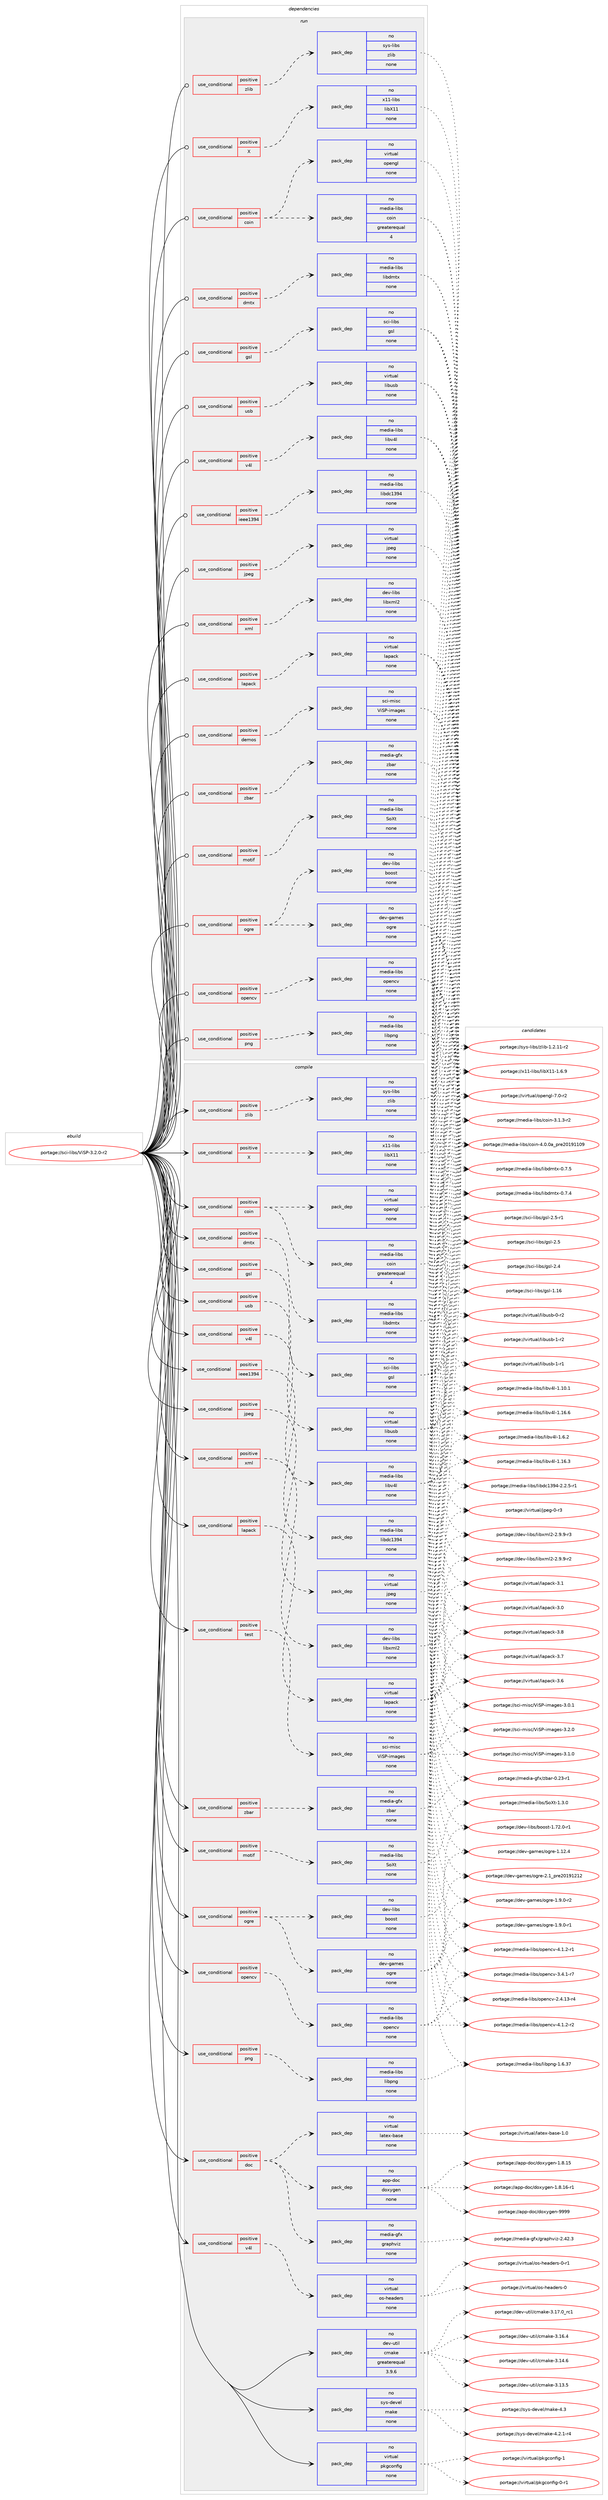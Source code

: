 digraph prolog {

# *************
# Graph options
# *************

newrank=true;
concentrate=true;
compound=true;
graph [rankdir=LR,fontname=Helvetica,fontsize=10,ranksep=1.5];#, ranksep=2.5, nodesep=0.2];
edge  [arrowhead=vee];
node  [fontname=Helvetica,fontsize=10];

# **********
# The ebuild
# **********

subgraph cluster_leftcol {
color=gray;
rank=same;
label=<<i>ebuild</i>>;
id [label="portage://sci-libs/ViSP-3.2.0-r2", color=red, width=4, href="../sci-libs/ViSP-3.2.0-r2.svg"];
}

# ****************
# The dependencies
# ****************

subgraph cluster_midcol {
color=gray;
label=<<i>dependencies</i>>;
subgraph cluster_compile {
fillcolor="#eeeeee";
style=filled;
label=<<i>compile</i>>;
subgraph cond10923 {
dependency52021 [label=<<TABLE BORDER="0" CELLBORDER="1" CELLSPACING="0" CELLPADDING="4"><TR><TD ROWSPAN="3" CELLPADDING="10">use_conditional</TD></TR><TR><TD>positive</TD></TR><TR><TD>X</TD></TR></TABLE>>, shape=none, color=red];
subgraph pack39969 {
dependency52022 [label=<<TABLE BORDER="0" CELLBORDER="1" CELLSPACING="0" CELLPADDING="4" WIDTH="220"><TR><TD ROWSPAN="6" CELLPADDING="30">pack_dep</TD></TR><TR><TD WIDTH="110">no</TD></TR><TR><TD>x11-libs</TD></TR><TR><TD>libX11</TD></TR><TR><TD>none</TD></TR><TR><TD></TD></TR></TABLE>>, shape=none, color=blue];
}
dependency52021:e -> dependency52022:w [weight=20,style="dashed",arrowhead="vee"];
}
id:e -> dependency52021:w [weight=20,style="solid",arrowhead="vee"];
subgraph cond10924 {
dependency52023 [label=<<TABLE BORDER="0" CELLBORDER="1" CELLSPACING="0" CELLPADDING="4"><TR><TD ROWSPAN="3" CELLPADDING="10">use_conditional</TD></TR><TR><TD>positive</TD></TR><TR><TD>coin</TD></TR></TABLE>>, shape=none, color=red];
subgraph pack39970 {
dependency52024 [label=<<TABLE BORDER="0" CELLBORDER="1" CELLSPACING="0" CELLPADDING="4" WIDTH="220"><TR><TD ROWSPAN="6" CELLPADDING="30">pack_dep</TD></TR><TR><TD WIDTH="110">no</TD></TR><TR><TD>media-libs</TD></TR><TR><TD>coin</TD></TR><TR><TD>greaterequal</TD></TR><TR><TD>4</TD></TR></TABLE>>, shape=none, color=blue];
}
dependency52023:e -> dependency52024:w [weight=20,style="dashed",arrowhead="vee"];
subgraph pack39971 {
dependency52025 [label=<<TABLE BORDER="0" CELLBORDER="1" CELLSPACING="0" CELLPADDING="4" WIDTH="220"><TR><TD ROWSPAN="6" CELLPADDING="30">pack_dep</TD></TR><TR><TD WIDTH="110">no</TD></TR><TR><TD>virtual</TD></TR><TR><TD>opengl</TD></TR><TR><TD>none</TD></TR><TR><TD></TD></TR></TABLE>>, shape=none, color=blue];
}
dependency52023:e -> dependency52025:w [weight=20,style="dashed",arrowhead="vee"];
}
id:e -> dependency52023:w [weight=20,style="solid",arrowhead="vee"];
subgraph cond10925 {
dependency52026 [label=<<TABLE BORDER="0" CELLBORDER="1" CELLSPACING="0" CELLPADDING="4"><TR><TD ROWSPAN="3" CELLPADDING="10">use_conditional</TD></TR><TR><TD>positive</TD></TR><TR><TD>dmtx</TD></TR></TABLE>>, shape=none, color=red];
subgraph pack39972 {
dependency52027 [label=<<TABLE BORDER="0" CELLBORDER="1" CELLSPACING="0" CELLPADDING="4" WIDTH="220"><TR><TD ROWSPAN="6" CELLPADDING="30">pack_dep</TD></TR><TR><TD WIDTH="110">no</TD></TR><TR><TD>media-libs</TD></TR><TR><TD>libdmtx</TD></TR><TR><TD>none</TD></TR><TR><TD></TD></TR></TABLE>>, shape=none, color=blue];
}
dependency52026:e -> dependency52027:w [weight=20,style="dashed",arrowhead="vee"];
}
id:e -> dependency52026:w [weight=20,style="solid",arrowhead="vee"];
subgraph cond10926 {
dependency52028 [label=<<TABLE BORDER="0" CELLBORDER="1" CELLSPACING="0" CELLPADDING="4"><TR><TD ROWSPAN="3" CELLPADDING="10">use_conditional</TD></TR><TR><TD>positive</TD></TR><TR><TD>doc</TD></TR></TABLE>>, shape=none, color=red];
subgraph pack39973 {
dependency52029 [label=<<TABLE BORDER="0" CELLBORDER="1" CELLSPACING="0" CELLPADDING="4" WIDTH="220"><TR><TD ROWSPAN="6" CELLPADDING="30">pack_dep</TD></TR><TR><TD WIDTH="110">no</TD></TR><TR><TD>app-doc</TD></TR><TR><TD>doxygen</TD></TR><TR><TD>none</TD></TR><TR><TD></TD></TR></TABLE>>, shape=none, color=blue];
}
dependency52028:e -> dependency52029:w [weight=20,style="dashed",arrowhead="vee"];
subgraph pack39974 {
dependency52030 [label=<<TABLE BORDER="0" CELLBORDER="1" CELLSPACING="0" CELLPADDING="4" WIDTH="220"><TR><TD ROWSPAN="6" CELLPADDING="30">pack_dep</TD></TR><TR><TD WIDTH="110">no</TD></TR><TR><TD>virtual</TD></TR><TR><TD>latex-base</TD></TR><TR><TD>none</TD></TR><TR><TD></TD></TR></TABLE>>, shape=none, color=blue];
}
dependency52028:e -> dependency52030:w [weight=20,style="dashed",arrowhead="vee"];
subgraph pack39975 {
dependency52031 [label=<<TABLE BORDER="0" CELLBORDER="1" CELLSPACING="0" CELLPADDING="4" WIDTH="220"><TR><TD ROWSPAN="6" CELLPADDING="30">pack_dep</TD></TR><TR><TD WIDTH="110">no</TD></TR><TR><TD>media-gfx</TD></TR><TR><TD>graphviz</TD></TR><TR><TD>none</TD></TR><TR><TD></TD></TR></TABLE>>, shape=none, color=blue];
}
dependency52028:e -> dependency52031:w [weight=20,style="dashed",arrowhead="vee"];
}
id:e -> dependency52028:w [weight=20,style="solid",arrowhead="vee"];
subgraph cond10927 {
dependency52032 [label=<<TABLE BORDER="0" CELLBORDER="1" CELLSPACING="0" CELLPADDING="4"><TR><TD ROWSPAN="3" CELLPADDING="10">use_conditional</TD></TR><TR><TD>positive</TD></TR><TR><TD>gsl</TD></TR></TABLE>>, shape=none, color=red];
subgraph pack39976 {
dependency52033 [label=<<TABLE BORDER="0" CELLBORDER="1" CELLSPACING="0" CELLPADDING="4" WIDTH="220"><TR><TD ROWSPAN="6" CELLPADDING="30">pack_dep</TD></TR><TR><TD WIDTH="110">no</TD></TR><TR><TD>sci-libs</TD></TR><TR><TD>gsl</TD></TR><TR><TD>none</TD></TR><TR><TD></TD></TR></TABLE>>, shape=none, color=blue];
}
dependency52032:e -> dependency52033:w [weight=20,style="dashed",arrowhead="vee"];
}
id:e -> dependency52032:w [weight=20,style="solid",arrowhead="vee"];
subgraph cond10928 {
dependency52034 [label=<<TABLE BORDER="0" CELLBORDER="1" CELLSPACING="0" CELLPADDING="4"><TR><TD ROWSPAN="3" CELLPADDING="10">use_conditional</TD></TR><TR><TD>positive</TD></TR><TR><TD>ieee1394</TD></TR></TABLE>>, shape=none, color=red];
subgraph pack39977 {
dependency52035 [label=<<TABLE BORDER="0" CELLBORDER="1" CELLSPACING="0" CELLPADDING="4" WIDTH="220"><TR><TD ROWSPAN="6" CELLPADDING="30">pack_dep</TD></TR><TR><TD WIDTH="110">no</TD></TR><TR><TD>media-libs</TD></TR><TR><TD>libdc1394</TD></TR><TR><TD>none</TD></TR><TR><TD></TD></TR></TABLE>>, shape=none, color=blue];
}
dependency52034:e -> dependency52035:w [weight=20,style="dashed",arrowhead="vee"];
}
id:e -> dependency52034:w [weight=20,style="solid",arrowhead="vee"];
subgraph cond10929 {
dependency52036 [label=<<TABLE BORDER="0" CELLBORDER="1" CELLSPACING="0" CELLPADDING="4"><TR><TD ROWSPAN="3" CELLPADDING="10">use_conditional</TD></TR><TR><TD>positive</TD></TR><TR><TD>jpeg</TD></TR></TABLE>>, shape=none, color=red];
subgraph pack39978 {
dependency52037 [label=<<TABLE BORDER="0" CELLBORDER="1" CELLSPACING="0" CELLPADDING="4" WIDTH="220"><TR><TD ROWSPAN="6" CELLPADDING="30">pack_dep</TD></TR><TR><TD WIDTH="110">no</TD></TR><TR><TD>virtual</TD></TR><TR><TD>jpeg</TD></TR><TR><TD>none</TD></TR><TR><TD></TD></TR></TABLE>>, shape=none, color=blue];
}
dependency52036:e -> dependency52037:w [weight=20,style="dashed",arrowhead="vee"];
}
id:e -> dependency52036:w [weight=20,style="solid",arrowhead="vee"];
subgraph cond10930 {
dependency52038 [label=<<TABLE BORDER="0" CELLBORDER="1" CELLSPACING="0" CELLPADDING="4"><TR><TD ROWSPAN="3" CELLPADDING="10">use_conditional</TD></TR><TR><TD>positive</TD></TR><TR><TD>lapack</TD></TR></TABLE>>, shape=none, color=red];
subgraph pack39979 {
dependency52039 [label=<<TABLE BORDER="0" CELLBORDER="1" CELLSPACING="0" CELLPADDING="4" WIDTH="220"><TR><TD ROWSPAN="6" CELLPADDING="30">pack_dep</TD></TR><TR><TD WIDTH="110">no</TD></TR><TR><TD>virtual</TD></TR><TR><TD>lapack</TD></TR><TR><TD>none</TD></TR><TR><TD></TD></TR></TABLE>>, shape=none, color=blue];
}
dependency52038:e -> dependency52039:w [weight=20,style="dashed",arrowhead="vee"];
}
id:e -> dependency52038:w [weight=20,style="solid",arrowhead="vee"];
subgraph cond10931 {
dependency52040 [label=<<TABLE BORDER="0" CELLBORDER="1" CELLSPACING="0" CELLPADDING="4"><TR><TD ROWSPAN="3" CELLPADDING="10">use_conditional</TD></TR><TR><TD>positive</TD></TR><TR><TD>motif</TD></TR></TABLE>>, shape=none, color=red];
subgraph pack39980 {
dependency52041 [label=<<TABLE BORDER="0" CELLBORDER="1" CELLSPACING="0" CELLPADDING="4" WIDTH="220"><TR><TD ROWSPAN="6" CELLPADDING="30">pack_dep</TD></TR><TR><TD WIDTH="110">no</TD></TR><TR><TD>media-libs</TD></TR><TR><TD>SoXt</TD></TR><TR><TD>none</TD></TR><TR><TD></TD></TR></TABLE>>, shape=none, color=blue];
}
dependency52040:e -> dependency52041:w [weight=20,style="dashed",arrowhead="vee"];
}
id:e -> dependency52040:w [weight=20,style="solid",arrowhead="vee"];
subgraph cond10932 {
dependency52042 [label=<<TABLE BORDER="0" CELLBORDER="1" CELLSPACING="0" CELLPADDING="4"><TR><TD ROWSPAN="3" CELLPADDING="10">use_conditional</TD></TR><TR><TD>positive</TD></TR><TR><TD>ogre</TD></TR></TABLE>>, shape=none, color=red];
subgraph pack39981 {
dependency52043 [label=<<TABLE BORDER="0" CELLBORDER="1" CELLSPACING="0" CELLPADDING="4" WIDTH="220"><TR><TD ROWSPAN="6" CELLPADDING="30">pack_dep</TD></TR><TR><TD WIDTH="110">no</TD></TR><TR><TD>dev-games</TD></TR><TR><TD>ogre</TD></TR><TR><TD>none</TD></TR><TR><TD></TD></TR></TABLE>>, shape=none, color=blue];
}
dependency52042:e -> dependency52043:w [weight=20,style="dashed",arrowhead="vee"];
subgraph pack39982 {
dependency52044 [label=<<TABLE BORDER="0" CELLBORDER="1" CELLSPACING="0" CELLPADDING="4" WIDTH="220"><TR><TD ROWSPAN="6" CELLPADDING="30">pack_dep</TD></TR><TR><TD WIDTH="110">no</TD></TR><TR><TD>dev-libs</TD></TR><TR><TD>boost</TD></TR><TR><TD>none</TD></TR><TR><TD></TD></TR></TABLE>>, shape=none, color=blue];
}
dependency52042:e -> dependency52044:w [weight=20,style="dashed",arrowhead="vee"];
}
id:e -> dependency52042:w [weight=20,style="solid",arrowhead="vee"];
subgraph cond10933 {
dependency52045 [label=<<TABLE BORDER="0" CELLBORDER="1" CELLSPACING="0" CELLPADDING="4"><TR><TD ROWSPAN="3" CELLPADDING="10">use_conditional</TD></TR><TR><TD>positive</TD></TR><TR><TD>opencv</TD></TR></TABLE>>, shape=none, color=red];
subgraph pack39983 {
dependency52046 [label=<<TABLE BORDER="0" CELLBORDER="1" CELLSPACING="0" CELLPADDING="4" WIDTH="220"><TR><TD ROWSPAN="6" CELLPADDING="30">pack_dep</TD></TR><TR><TD WIDTH="110">no</TD></TR><TR><TD>media-libs</TD></TR><TR><TD>opencv</TD></TR><TR><TD>none</TD></TR><TR><TD></TD></TR></TABLE>>, shape=none, color=blue];
}
dependency52045:e -> dependency52046:w [weight=20,style="dashed",arrowhead="vee"];
}
id:e -> dependency52045:w [weight=20,style="solid",arrowhead="vee"];
subgraph cond10934 {
dependency52047 [label=<<TABLE BORDER="0" CELLBORDER="1" CELLSPACING="0" CELLPADDING="4"><TR><TD ROWSPAN="3" CELLPADDING="10">use_conditional</TD></TR><TR><TD>positive</TD></TR><TR><TD>png</TD></TR></TABLE>>, shape=none, color=red];
subgraph pack39984 {
dependency52048 [label=<<TABLE BORDER="0" CELLBORDER="1" CELLSPACING="0" CELLPADDING="4" WIDTH="220"><TR><TD ROWSPAN="6" CELLPADDING="30">pack_dep</TD></TR><TR><TD WIDTH="110">no</TD></TR><TR><TD>media-libs</TD></TR><TR><TD>libpng</TD></TR><TR><TD>none</TD></TR><TR><TD></TD></TR></TABLE>>, shape=none, color=blue];
}
dependency52047:e -> dependency52048:w [weight=20,style="dashed",arrowhead="vee"];
}
id:e -> dependency52047:w [weight=20,style="solid",arrowhead="vee"];
subgraph cond10935 {
dependency52049 [label=<<TABLE BORDER="0" CELLBORDER="1" CELLSPACING="0" CELLPADDING="4"><TR><TD ROWSPAN="3" CELLPADDING="10">use_conditional</TD></TR><TR><TD>positive</TD></TR><TR><TD>test</TD></TR></TABLE>>, shape=none, color=red];
subgraph pack39985 {
dependency52050 [label=<<TABLE BORDER="0" CELLBORDER="1" CELLSPACING="0" CELLPADDING="4" WIDTH="220"><TR><TD ROWSPAN="6" CELLPADDING="30">pack_dep</TD></TR><TR><TD WIDTH="110">no</TD></TR><TR><TD>sci-misc</TD></TR><TR><TD>ViSP-images</TD></TR><TR><TD>none</TD></TR><TR><TD></TD></TR></TABLE>>, shape=none, color=blue];
}
dependency52049:e -> dependency52050:w [weight=20,style="dashed",arrowhead="vee"];
}
id:e -> dependency52049:w [weight=20,style="solid",arrowhead="vee"];
subgraph cond10936 {
dependency52051 [label=<<TABLE BORDER="0" CELLBORDER="1" CELLSPACING="0" CELLPADDING="4"><TR><TD ROWSPAN="3" CELLPADDING="10">use_conditional</TD></TR><TR><TD>positive</TD></TR><TR><TD>usb</TD></TR></TABLE>>, shape=none, color=red];
subgraph pack39986 {
dependency52052 [label=<<TABLE BORDER="0" CELLBORDER="1" CELLSPACING="0" CELLPADDING="4" WIDTH="220"><TR><TD ROWSPAN="6" CELLPADDING="30">pack_dep</TD></TR><TR><TD WIDTH="110">no</TD></TR><TR><TD>virtual</TD></TR><TR><TD>libusb</TD></TR><TR><TD>none</TD></TR><TR><TD></TD></TR></TABLE>>, shape=none, color=blue];
}
dependency52051:e -> dependency52052:w [weight=20,style="dashed",arrowhead="vee"];
}
id:e -> dependency52051:w [weight=20,style="solid",arrowhead="vee"];
subgraph cond10937 {
dependency52053 [label=<<TABLE BORDER="0" CELLBORDER="1" CELLSPACING="0" CELLPADDING="4"><TR><TD ROWSPAN="3" CELLPADDING="10">use_conditional</TD></TR><TR><TD>positive</TD></TR><TR><TD>v4l</TD></TR></TABLE>>, shape=none, color=red];
subgraph pack39987 {
dependency52054 [label=<<TABLE BORDER="0" CELLBORDER="1" CELLSPACING="0" CELLPADDING="4" WIDTH="220"><TR><TD ROWSPAN="6" CELLPADDING="30">pack_dep</TD></TR><TR><TD WIDTH="110">no</TD></TR><TR><TD>media-libs</TD></TR><TR><TD>libv4l</TD></TR><TR><TD>none</TD></TR><TR><TD></TD></TR></TABLE>>, shape=none, color=blue];
}
dependency52053:e -> dependency52054:w [weight=20,style="dashed",arrowhead="vee"];
}
id:e -> dependency52053:w [weight=20,style="solid",arrowhead="vee"];
subgraph cond10938 {
dependency52055 [label=<<TABLE BORDER="0" CELLBORDER="1" CELLSPACING="0" CELLPADDING="4"><TR><TD ROWSPAN="3" CELLPADDING="10">use_conditional</TD></TR><TR><TD>positive</TD></TR><TR><TD>v4l</TD></TR></TABLE>>, shape=none, color=red];
subgraph pack39988 {
dependency52056 [label=<<TABLE BORDER="0" CELLBORDER="1" CELLSPACING="0" CELLPADDING="4" WIDTH="220"><TR><TD ROWSPAN="6" CELLPADDING="30">pack_dep</TD></TR><TR><TD WIDTH="110">no</TD></TR><TR><TD>virtual</TD></TR><TR><TD>os-headers</TD></TR><TR><TD>none</TD></TR><TR><TD></TD></TR></TABLE>>, shape=none, color=blue];
}
dependency52055:e -> dependency52056:w [weight=20,style="dashed",arrowhead="vee"];
}
id:e -> dependency52055:w [weight=20,style="solid",arrowhead="vee"];
subgraph cond10939 {
dependency52057 [label=<<TABLE BORDER="0" CELLBORDER="1" CELLSPACING="0" CELLPADDING="4"><TR><TD ROWSPAN="3" CELLPADDING="10">use_conditional</TD></TR><TR><TD>positive</TD></TR><TR><TD>xml</TD></TR></TABLE>>, shape=none, color=red];
subgraph pack39989 {
dependency52058 [label=<<TABLE BORDER="0" CELLBORDER="1" CELLSPACING="0" CELLPADDING="4" WIDTH="220"><TR><TD ROWSPAN="6" CELLPADDING="30">pack_dep</TD></TR><TR><TD WIDTH="110">no</TD></TR><TR><TD>dev-libs</TD></TR><TR><TD>libxml2</TD></TR><TR><TD>none</TD></TR><TR><TD></TD></TR></TABLE>>, shape=none, color=blue];
}
dependency52057:e -> dependency52058:w [weight=20,style="dashed",arrowhead="vee"];
}
id:e -> dependency52057:w [weight=20,style="solid",arrowhead="vee"];
subgraph cond10940 {
dependency52059 [label=<<TABLE BORDER="0" CELLBORDER="1" CELLSPACING="0" CELLPADDING="4"><TR><TD ROWSPAN="3" CELLPADDING="10">use_conditional</TD></TR><TR><TD>positive</TD></TR><TR><TD>zbar</TD></TR></TABLE>>, shape=none, color=red];
subgraph pack39990 {
dependency52060 [label=<<TABLE BORDER="0" CELLBORDER="1" CELLSPACING="0" CELLPADDING="4" WIDTH="220"><TR><TD ROWSPAN="6" CELLPADDING="30">pack_dep</TD></TR><TR><TD WIDTH="110">no</TD></TR><TR><TD>media-gfx</TD></TR><TR><TD>zbar</TD></TR><TR><TD>none</TD></TR><TR><TD></TD></TR></TABLE>>, shape=none, color=blue];
}
dependency52059:e -> dependency52060:w [weight=20,style="dashed",arrowhead="vee"];
}
id:e -> dependency52059:w [weight=20,style="solid",arrowhead="vee"];
subgraph cond10941 {
dependency52061 [label=<<TABLE BORDER="0" CELLBORDER="1" CELLSPACING="0" CELLPADDING="4"><TR><TD ROWSPAN="3" CELLPADDING="10">use_conditional</TD></TR><TR><TD>positive</TD></TR><TR><TD>zlib</TD></TR></TABLE>>, shape=none, color=red];
subgraph pack39991 {
dependency52062 [label=<<TABLE BORDER="0" CELLBORDER="1" CELLSPACING="0" CELLPADDING="4" WIDTH="220"><TR><TD ROWSPAN="6" CELLPADDING="30">pack_dep</TD></TR><TR><TD WIDTH="110">no</TD></TR><TR><TD>sys-libs</TD></TR><TR><TD>zlib</TD></TR><TR><TD>none</TD></TR><TR><TD></TD></TR></TABLE>>, shape=none, color=blue];
}
dependency52061:e -> dependency52062:w [weight=20,style="dashed",arrowhead="vee"];
}
id:e -> dependency52061:w [weight=20,style="solid",arrowhead="vee"];
subgraph pack39992 {
dependency52063 [label=<<TABLE BORDER="0" CELLBORDER="1" CELLSPACING="0" CELLPADDING="4" WIDTH="220"><TR><TD ROWSPAN="6" CELLPADDING="30">pack_dep</TD></TR><TR><TD WIDTH="110">no</TD></TR><TR><TD>dev-util</TD></TR><TR><TD>cmake</TD></TR><TR><TD>greaterequal</TD></TR><TR><TD>3.9.6</TD></TR></TABLE>>, shape=none, color=blue];
}
id:e -> dependency52063:w [weight=20,style="solid",arrowhead="vee"];
subgraph pack39993 {
dependency52064 [label=<<TABLE BORDER="0" CELLBORDER="1" CELLSPACING="0" CELLPADDING="4" WIDTH="220"><TR><TD ROWSPAN="6" CELLPADDING="30">pack_dep</TD></TR><TR><TD WIDTH="110">no</TD></TR><TR><TD>sys-devel</TD></TR><TR><TD>make</TD></TR><TR><TD>none</TD></TR><TR><TD></TD></TR></TABLE>>, shape=none, color=blue];
}
id:e -> dependency52064:w [weight=20,style="solid",arrowhead="vee"];
subgraph pack39994 {
dependency52065 [label=<<TABLE BORDER="0" CELLBORDER="1" CELLSPACING="0" CELLPADDING="4" WIDTH="220"><TR><TD ROWSPAN="6" CELLPADDING="30">pack_dep</TD></TR><TR><TD WIDTH="110">no</TD></TR><TR><TD>virtual</TD></TR><TR><TD>pkgconfig</TD></TR><TR><TD>none</TD></TR><TR><TD></TD></TR></TABLE>>, shape=none, color=blue];
}
id:e -> dependency52065:w [weight=20,style="solid",arrowhead="vee"];
}
subgraph cluster_compileandrun {
fillcolor="#eeeeee";
style=filled;
label=<<i>compile and run</i>>;
}
subgraph cluster_run {
fillcolor="#eeeeee";
style=filled;
label=<<i>run</i>>;
subgraph cond10942 {
dependency52066 [label=<<TABLE BORDER="0" CELLBORDER="1" CELLSPACING="0" CELLPADDING="4"><TR><TD ROWSPAN="3" CELLPADDING="10">use_conditional</TD></TR><TR><TD>positive</TD></TR><TR><TD>X</TD></TR></TABLE>>, shape=none, color=red];
subgraph pack39995 {
dependency52067 [label=<<TABLE BORDER="0" CELLBORDER="1" CELLSPACING="0" CELLPADDING="4" WIDTH="220"><TR><TD ROWSPAN="6" CELLPADDING="30">pack_dep</TD></TR><TR><TD WIDTH="110">no</TD></TR><TR><TD>x11-libs</TD></TR><TR><TD>libX11</TD></TR><TR><TD>none</TD></TR><TR><TD></TD></TR></TABLE>>, shape=none, color=blue];
}
dependency52066:e -> dependency52067:w [weight=20,style="dashed",arrowhead="vee"];
}
id:e -> dependency52066:w [weight=20,style="solid",arrowhead="odot"];
subgraph cond10943 {
dependency52068 [label=<<TABLE BORDER="0" CELLBORDER="1" CELLSPACING="0" CELLPADDING="4"><TR><TD ROWSPAN="3" CELLPADDING="10">use_conditional</TD></TR><TR><TD>positive</TD></TR><TR><TD>coin</TD></TR></TABLE>>, shape=none, color=red];
subgraph pack39996 {
dependency52069 [label=<<TABLE BORDER="0" CELLBORDER="1" CELLSPACING="0" CELLPADDING="4" WIDTH="220"><TR><TD ROWSPAN="6" CELLPADDING="30">pack_dep</TD></TR><TR><TD WIDTH="110">no</TD></TR><TR><TD>media-libs</TD></TR><TR><TD>coin</TD></TR><TR><TD>greaterequal</TD></TR><TR><TD>4</TD></TR></TABLE>>, shape=none, color=blue];
}
dependency52068:e -> dependency52069:w [weight=20,style="dashed",arrowhead="vee"];
subgraph pack39997 {
dependency52070 [label=<<TABLE BORDER="0" CELLBORDER="1" CELLSPACING="0" CELLPADDING="4" WIDTH="220"><TR><TD ROWSPAN="6" CELLPADDING="30">pack_dep</TD></TR><TR><TD WIDTH="110">no</TD></TR><TR><TD>virtual</TD></TR><TR><TD>opengl</TD></TR><TR><TD>none</TD></TR><TR><TD></TD></TR></TABLE>>, shape=none, color=blue];
}
dependency52068:e -> dependency52070:w [weight=20,style="dashed",arrowhead="vee"];
}
id:e -> dependency52068:w [weight=20,style="solid",arrowhead="odot"];
subgraph cond10944 {
dependency52071 [label=<<TABLE BORDER="0" CELLBORDER="1" CELLSPACING="0" CELLPADDING="4"><TR><TD ROWSPAN="3" CELLPADDING="10">use_conditional</TD></TR><TR><TD>positive</TD></TR><TR><TD>demos</TD></TR></TABLE>>, shape=none, color=red];
subgraph pack39998 {
dependency52072 [label=<<TABLE BORDER="0" CELLBORDER="1" CELLSPACING="0" CELLPADDING="4" WIDTH="220"><TR><TD ROWSPAN="6" CELLPADDING="30">pack_dep</TD></TR><TR><TD WIDTH="110">no</TD></TR><TR><TD>sci-misc</TD></TR><TR><TD>ViSP-images</TD></TR><TR><TD>none</TD></TR><TR><TD></TD></TR></TABLE>>, shape=none, color=blue];
}
dependency52071:e -> dependency52072:w [weight=20,style="dashed",arrowhead="vee"];
}
id:e -> dependency52071:w [weight=20,style="solid",arrowhead="odot"];
subgraph cond10945 {
dependency52073 [label=<<TABLE BORDER="0" CELLBORDER="1" CELLSPACING="0" CELLPADDING="4"><TR><TD ROWSPAN="3" CELLPADDING="10">use_conditional</TD></TR><TR><TD>positive</TD></TR><TR><TD>dmtx</TD></TR></TABLE>>, shape=none, color=red];
subgraph pack39999 {
dependency52074 [label=<<TABLE BORDER="0" CELLBORDER="1" CELLSPACING="0" CELLPADDING="4" WIDTH="220"><TR><TD ROWSPAN="6" CELLPADDING="30">pack_dep</TD></TR><TR><TD WIDTH="110">no</TD></TR><TR><TD>media-libs</TD></TR><TR><TD>libdmtx</TD></TR><TR><TD>none</TD></TR><TR><TD></TD></TR></TABLE>>, shape=none, color=blue];
}
dependency52073:e -> dependency52074:w [weight=20,style="dashed",arrowhead="vee"];
}
id:e -> dependency52073:w [weight=20,style="solid",arrowhead="odot"];
subgraph cond10946 {
dependency52075 [label=<<TABLE BORDER="0" CELLBORDER="1" CELLSPACING="0" CELLPADDING="4"><TR><TD ROWSPAN="3" CELLPADDING="10">use_conditional</TD></TR><TR><TD>positive</TD></TR><TR><TD>gsl</TD></TR></TABLE>>, shape=none, color=red];
subgraph pack40000 {
dependency52076 [label=<<TABLE BORDER="0" CELLBORDER="1" CELLSPACING="0" CELLPADDING="4" WIDTH="220"><TR><TD ROWSPAN="6" CELLPADDING="30">pack_dep</TD></TR><TR><TD WIDTH="110">no</TD></TR><TR><TD>sci-libs</TD></TR><TR><TD>gsl</TD></TR><TR><TD>none</TD></TR><TR><TD></TD></TR></TABLE>>, shape=none, color=blue];
}
dependency52075:e -> dependency52076:w [weight=20,style="dashed",arrowhead="vee"];
}
id:e -> dependency52075:w [weight=20,style="solid",arrowhead="odot"];
subgraph cond10947 {
dependency52077 [label=<<TABLE BORDER="0" CELLBORDER="1" CELLSPACING="0" CELLPADDING="4"><TR><TD ROWSPAN="3" CELLPADDING="10">use_conditional</TD></TR><TR><TD>positive</TD></TR><TR><TD>ieee1394</TD></TR></TABLE>>, shape=none, color=red];
subgraph pack40001 {
dependency52078 [label=<<TABLE BORDER="0" CELLBORDER="1" CELLSPACING="0" CELLPADDING="4" WIDTH="220"><TR><TD ROWSPAN="6" CELLPADDING="30">pack_dep</TD></TR><TR><TD WIDTH="110">no</TD></TR><TR><TD>media-libs</TD></TR><TR><TD>libdc1394</TD></TR><TR><TD>none</TD></TR><TR><TD></TD></TR></TABLE>>, shape=none, color=blue];
}
dependency52077:e -> dependency52078:w [weight=20,style="dashed",arrowhead="vee"];
}
id:e -> dependency52077:w [weight=20,style="solid",arrowhead="odot"];
subgraph cond10948 {
dependency52079 [label=<<TABLE BORDER="0" CELLBORDER="1" CELLSPACING="0" CELLPADDING="4"><TR><TD ROWSPAN="3" CELLPADDING="10">use_conditional</TD></TR><TR><TD>positive</TD></TR><TR><TD>jpeg</TD></TR></TABLE>>, shape=none, color=red];
subgraph pack40002 {
dependency52080 [label=<<TABLE BORDER="0" CELLBORDER="1" CELLSPACING="0" CELLPADDING="4" WIDTH="220"><TR><TD ROWSPAN="6" CELLPADDING="30">pack_dep</TD></TR><TR><TD WIDTH="110">no</TD></TR><TR><TD>virtual</TD></TR><TR><TD>jpeg</TD></TR><TR><TD>none</TD></TR><TR><TD></TD></TR></TABLE>>, shape=none, color=blue];
}
dependency52079:e -> dependency52080:w [weight=20,style="dashed",arrowhead="vee"];
}
id:e -> dependency52079:w [weight=20,style="solid",arrowhead="odot"];
subgraph cond10949 {
dependency52081 [label=<<TABLE BORDER="0" CELLBORDER="1" CELLSPACING="0" CELLPADDING="4"><TR><TD ROWSPAN="3" CELLPADDING="10">use_conditional</TD></TR><TR><TD>positive</TD></TR><TR><TD>lapack</TD></TR></TABLE>>, shape=none, color=red];
subgraph pack40003 {
dependency52082 [label=<<TABLE BORDER="0" CELLBORDER="1" CELLSPACING="0" CELLPADDING="4" WIDTH="220"><TR><TD ROWSPAN="6" CELLPADDING="30">pack_dep</TD></TR><TR><TD WIDTH="110">no</TD></TR><TR><TD>virtual</TD></TR><TR><TD>lapack</TD></TR><TR><TD>none</TD></TR><TR><TD></TD></TR></TABLE>>, shape=none, color=blue];
}
dependency52081:e -> dependency52082:w [weight=20,style="dashed",arrowhead="vee"];
}
id:e -> dependency52081:w [weight=20,style="solid",arrowhead="odot"];
subgraph cond10950 {
dependency52083 [label=<<TABLE BORDER="0" CELLBORDER="1" CELLSPACING="0" CELLPADDING="4"><TR><TD ROWSPAN="3" CELLPADDING="10">use_conditional</TD></TR><TR><TD>positive</TD></TR><TR><TD>motif</TD></TR></TABLE>>, shape=none, color=red];
subgraph pack40004 {
dependency52084 [label=<<TABLE BORDER="0" CELLBORDER="1" CELLSPACING="0" CELLPADDING="4" WIDTH="220"><TR><TD ROWSPAN="6" CELLPADDING="30">pack_dep</TD></TR><TR><TD WIDTH="110">no</TD></TR><TR><TD>media-libs</TD></TR><TR><TD>SoXt</TD></TR><TR><TD>none</TD></TR><TR><TD></TD></TR></TABLE>>, shape=none, color=blue];
}
dependency52083:e -> dependency52084:w [weight=20,style="dashed",arrowhead="vee"];
}
id:e -> dependency52083:w [weight=20,style="solid",arrowhead="odot"];
subgraph cond10951 {
dependency52085 [label=<<TABLE BORDER="0" CELLBORDER="1" CELLSPACING="0" CELLPADDING="4"><TR><TD ROWSPAN="3" CELLPADDING="10">use_conditional</TD></TR><TR><TD>positive</TD></TR><TR><TD>ogre</TD></TR></TABLE>>, shape=none, color=red];
subgraph pack40005 {
dependency52086 [label=<<TABLE BORDER="0" CELLBORDER="1" CELLSPACING="0" CELLPADDING="4" WIDTH="220"><TR><TD ROWSPAN="6" CELLPADDING="30">pack_dep</TD></TR><TR><TD WIDTH="110">no</TD></TR><TR><TD>dev-games</TD></TR><TR><TD>ogre</TD></TR><TR><TD>none</TD></TR><TR><TD></TD></TR></TABLE>>, shape=none, color=blue];
}
dependency52085:e -> dependency52086:w [weight=20,style="dashed",arrowhead="vee"];
subgraph pack40006 {
dependency52087 [label=<<TABLE BORDER="0" CELLBORDER="1" CELLSPACING="0" CELLPADDING="4" WIDTH="220"><TR><TD ROWSPAN="6" CELLPADDING="30">pack_dep</TD></TR><TR><TD WIDTH="110">no</TD></TR><TR><TD>dev-libs</TD></TR><TR><TD>boost</TD></TR><TR><TD>none</TD></TR><TR><TD></TD></TR></TABLE>>, shape=none, color=blue];
}
dependency52085:e -> dependency52087:w [weight=20,style="dashed",arrowhead="vee"];
}
id:e -> dependency52085:w [weight=20,style="solid",arrowhead="odot"];
subgraph cond10952 {
dependency52088 [label=<<TABLE BORDER="0" CELLBORDER="1" CELLSPACING="0" CELLPADDING="4"><TR><TD ROWSPAN="3" CELLPADDING="10">use_conditional</TD></TR><TR><TD>positive</TD></TR><TR><TD>opencv</TD></TR></TABLE>>, shape=none, color=red];
subgraph pack40007 {
dependency52089 [label=<<TABLE BORDER="0" CELLBORDER="1" CELLSPACING="0" CELLPADDING="4" WIDTH="220"><TR><TD ROWSPAN="6" CELLPADDING="30">pack_dep</TD></TR><TR><TD WIDTH="110">no</TD></TR><TR><TD>media-libs</TD></TR><TR><TD>opencv</TD></TR><TR><TD>none</TD></TR><TR><TD></TD></TR></TABLE>>, shape=none, color=blue];
}
dependency52088:e -> dependency52089:w [weight=20,style="dashed",arrowhead="vee"];
}
id:e -> dependency52088:w [weight=20,style="solid",arrowhead="odot"];
subgraph cond10953 {
dependency52090 [label=<<TABLE BORDER="0" CELLBORDER="1" CELLSPACING="0" CELLPADDING="4"><TR><TD ROWSPAN="3" CELLPADDING="10">use_conditional</TD></TR><TR><TD>positive</TD></TR><TR><TD>png</TD></TR></TABLE>>, shape=none, color=red];
subgraph pack40008 {
dependency52091 [label=<<TABLE BORDER="0" CELLBORDER="1" CELLSPACING="0" CELLPADDING="4" WIDTH="220"><TR><TD ROWSPAN="6" CELLPADDING="30">pack_dep</TD></TR><TR><TD WIDTH="110">no</TD></TR><TR><TD>media-libs</TD></TR><TR><TD>libpng</TD></TR><TR><TD>none</TD></TR><TR><TD></TD></TR></TABLE>>, shape=none, color=blue];
}
dependency52090:e -> dependency52091:w [weight=20,style="dashed",arrowhead="vee"];
}
id:e -> dependency52090:w [weight=20,style="solid",arrowhead="odot"];
subgraph cond10954 {
dependency52092 [label=<<TABLE BORDER="0" CELLBORDER="1" CELLSPACING="0" CELLPADDING="4"><TR><TD ROWSPAN="3" CELLPADDING="10">use_conditional</TD></TR><TR><TD>positive</TD></TR><TR><TD>usb</TD></TR></TABLE>>, shape=none, color=red];
subgraph pack40009 {
dependency52093 [label=<<TABLE BORDER="0" CELLBORDER="1" CELLSPACING="0" CELLPADDING="4" WIDTH="220"><TR><TD ROWSPAN="6" CELLPADDING="30">pack_dep</TD></TR><TR><TD WIDTH="110">no</TD></TR><TR><TD>virtual</TD></TR><TR><TD>libusb</TD></TR><TR><TD>none</TD></TR><TR><TD></TD></TR></TABLE>>, shape=none, color=blue];
}
dependency52092:e -> dependency52093:w [weight=20,style="dashed",arrowhead="vee"];
}
id:e -> dependency52092:w [weight=20,style="solid",arrowhead="odot"];
subgraph cond10955 {
dependency52094 [label=<<TABLE BORDER="0" CELLBORDER="1" CELLSPACING="0" CELLPADDING="4"><TR><TD ROWSPAN="3" CELLPADDING="10">use_conditional</TD></TR><TR><TD>positive</TD></TR><TR><TD>v4l</TD></TR></TABLE>>, shape=none, color=red];
subgraph pack40010 {
dependency52095 [label=<<TABLE BORDER="0" CELLBORDER="1" CELLSPACING="0" CELLPADDING="4" WIDTH="220"><TR><TD ROWSPAN="6" CELLPADDING="30">pack_dep</TD></TR><TR><TD WIDTH="110">no</TD></TR><TR><TD>media-libs</TD></TR><TR><TD>libv4l</TD></TR><TR><TD>none</TD></TR><TR><TD></TD></TR></TABLE>>, shape=none, color=blue];
}
dependency52094:e -> dependency52095:w [weight=20,style="dashed",arrowhead="vee"];
}
id:e -> dependency52094:w [weight=20,style="solid",arrowhead="odot"];
subgraph cond10956 {
dependency52096 [label=<<TABLE BORDER="0" CELLBORDER="1" CELLSPACING="0" CELLPADDING="4"><TR><TD ROWSPAN="3" CELLPADDING="10">use_conditional</TD></TR><TR><TD>positive</TD></TR><TR><TD>xml</TD></TR></TABLE>>, shape=none, color=red];
subgraph pack40011 {
dependency52097 [label=<<TABLE BORDER="0" CELLBORDER="1" CELLSPACING="0" CELLPADDING="4" WIDTH="220"><TR><TD ROWSPAN="6" CELLPADDING="30">pack_dep</TD></TR><TR><TD WIDTH="110">no</TD></TR><TR><TD>dev-libs</TD></TR><TR><TD>libxml2</TD></TR><TR><TD>none</TD></TR><TR><TD></TD></TR></TABLE>>, shape=none, color=blue];
}
dependency52096:e -> dependency52097:w [weight=20,style="dashed",arrowhead="vee"];
}
id:e -> dependency52096:w [weight=20,style="solid",arrowhead="odot"];
subgraph cond10957 {
dependency52098 [label=<<TABLE BORDER="0" CELLBORDER="1" CELLSPACING="0" CELLPADDING="4"><TR><TD ROWSPAN="3" CELLPADDING="10">use_conditional</TD></TR><TR><TD>positive</TD></TR><TR><TD>zbar</TD></TR></TABLE>>, shape=none, color=red];
subgraph pack40012 {
dependency52099 [label=<<TABLE BORDER="0" CELLBORDER="1" CELLSPACING="0" CELLPADDING="4" WIDTH="220"><TR><TD ROWSPAN="6" CELLPADDING="30">pack_dep</TD></TR><TR><TD WIDTH="110">no</TD></TR><TR><TD>media-gfx</TD></TR><TR><TD>zbar</TD></TR><TR><TD>none</TD></TR><TR><TD></TD></TR></TABLE>>, shape=none, color=blue];
}
dependency52098:e -> dependency52099:w [weight=20,style="dashed",arrowhead="vee"];
}
id:e -> dependency52098:w [weight=20,style="solid",arrowhead="odot"];
subgraph cond10958 {
dependency52100 [label=<<TABLE BORDER="0" CELLBORDER="1" CELLSPACING="0" CELLPADDING="4"><TR><TD ROWSPAN="3" CELLPADDING="10">use_conditional</TD></TR><TR><TD>positive</TD></TR><TR><TD>zlib</TD></TR></TABLE>>, shape=none, color=red];
subgraph pack40013 {
dependency52101 [label=<<TABLE BORDER="0" CELLBORDER="1" CELLSPACING="0" CELLPADDING="4" WIDTH="220"><TR><TD ROWSPAN="6" CELLPADDING="30">pack_dep</TD></TR><TR><TD WIDTH="110">no</TD></TR><TR><TD>sys-libs</TD></TR><TR><TD>zlib</TD></TR><TR><TD>none</TD></TR><TR><TD></TD></TR></TABLE>>, shape=none, color=blue];
}
dependency52100:e -> dependency52101:w [weight=20,style="dashed",arrowhead="vee"];
}
id:e -> dependency52100:w [weight=20,style="solid",arrowhead="odot"];
}
}

# **************
# The candidates
# **************

subgraph cluster_choices {
rank=same;
color=gray;
label=<<i>candidates</i>>;

subgraph choice39969 {
color=black;
nodesep=1;
choice120494945108105981154710810598884949454946544657 [label="portage://x11-libs/libX11-1.6.9", color=red, width=4,href="../x11-libs/libX11-1.6.9.svg"];
dependency52022:e -> choice120494945108105981154710810598884949454946544657:w [style=dotted,weight="100"];
}
subgraph choice39970 {
color=black;
nodesep=1;
choice109101100105974510810598115479911110511045524648464897951121141015048495749494857 [label="portage://media-libs/coin-4.0.0a_pre20191109", color=red, width=4,href="../media-libs/coin-4.0.0a_pre20191109.svg"];
choice10910110010597451081059811547991111051104551464946514511450 [label="portage://media-libs/coin-3.1.3-r2", color=red, width=4,href="../media-libs/coin-3.1.3-r2.svg"];
dependency52024:e -> choice109101100105974510810598115479911110511045524648464897951121141015048495749494857:w [style=dotted,weight="100"];
dependency52024:e -> choice10910110010597451081059811547991111051104551464946514511450:w [style=dotted,weight="100"];
}
subgraph choice39971 {
color=black;
nodesep=1;
choice1181051141161179710847111112101110103108455546484511450 [label="portage://virtual/opengl-7.0-r2", color=red, width=4,href="../virtual/opengl-7.0-r2.svg"];
dependency52025:e -> choice1181051141161179710847111112101110103108455546484511450:w [style=dotted,weight="100"];
}
subgraph choice39972 {
color=black;
nodesep=1;
choice1091011001059745108105981154710810598100109116120454846554653 [label="portage://media-libs/libdmtx-0.7.5", color=red, width=4,href="../media-libs/libdmtx-0.7.5.svg"];
choice1091011001059745108105981154710810598100109116120454846554652 [label="portage://media-libs/libdmtx-0.7.4", color=red, width=4,href="../media-libs/libdmtx-0.7.4.svg"];
dependency52027:e -> choice1091011001059745108105981154710810598100109116120454846554653:w [style=dotted,weight="100"];
dependency52027:e -> choice1091011001059745108105981154710810598100109116120454846554652:w [style=dotted,weight="100"];
}
subgraph choice39973 {
color=black;
nodesep=1;
choice971121124510011199471001111201211031011104557575757 [label="portage://app-doc/doxygen-9999", color=red, width=4,href="../app-doc/doxygen-9999.svg"];
choice97112112451001119947100111120121103101110454946564649544511449 [label="portage://app-doc/doxygen-1.8.16-r1", color=red, width=4,href="../app-doc/doxygen-1.8.16-r1.svg"];
choice9711211245100111994710011112012110310111045494656464953 [label="portage://app-doc/doxygen-1.8.15", color=red, width=4,href="../app-doc/doxygen-1.8.15.svg"];
dependency52029:e -> choice971121124510011199471001111201211031011104557575757:w [style=dotted,weight="100"];
dependency52029:e -> choice97112112451001119947100111120121103101110454946564649544511449:w [style=dotted,weight="100"];
dependency52029:e -> choice9711211245100111994710011112012110310111045494656464953:w [style=dotted,weight="100"];
}
subgraph choice39974 {
color=black;
nodesep=1;
choice11810511411611797108471089711610112045989711510145494648 [label="portage://virtual/latex-base-1.0", color=red, width=4,href="../virtual/latex-base-1.0.svg"];
dependency52030:e -> choice11810511411611797108471089711610112045989711510145494648:w [style=dotted,weight="100"];
}
subgraph choice39975 {
color=black;
nodesep=1;
choice1091011001059745103102120471031149711210411810512245504652504651 [label="portage://media-gfx/graphviz-2.42.3", color=red, width=4,href="../media-gfx/graphviz-2.42.3.svg"];
dependency52031:e -> choice1091011001059745103102120471031149711210411810512245504652504651:w [style=dotted,weight="100"];
}
subgraph choice39976 {
color=black;
nodesep=1;
choice11599105451081059811547103115108455046534511449 [label="portage://sci-libs/gsl-2.5-r1", color=red, width=4,href="../sci-libs/gsl-2.5-r1.svg"];
choice1159910545108105981154710311510845504653 [label="portage://sci-libs/gsl-2.5", color=red, width=4,href="../sci-libs/gsl-2.5.svg"];
choice1159910545108105981154710311510845504652 [label="portage://sci-libs/gsl-2.4", color=red, width=4,href="../sci-libs/gsl-2.4.svg"];
choice115991054510810598115471031151084549464954 [label="portage://sci-libs/gsl-1.16", color=red, width=4,href="../sci-libs/gsl-1.16.svg"];
dependency52033:e -> choice11599105451081059811547103115108455046534511449:w [style=dotted,weight="100"];
dependency52033:e -> choice1159910545108105981154710311510845504653:w [style=dotted,weight="100"];
dependency52033:e -> choice1159910545108105981154710311510845504652:w [style=dotted,weight="100"];
dependency52033:e -> choice115991054510810598115471031151084549464954:w [style=dotted,weight="100"];
}
subgraph choice39977 {
color=black;
nodesep=1;
choice109101100105974510810598115471081059810099495157524550465046534511449 [label="portage://media-libs/libdc1394-2.2.5-r1", color=red, width=4,href="../media-libs/libdc1394-2.2.5-r1.svg"];
dependency52035:e -> choice109101100105974510810598115471081059810099495157524550465046534511449:w [style=dotted,weight="100"];
}
subgraph choice39978 {
color=black;
nodesep=1;
choice118105114116117971084710611210110345484511451 [label="portage://virtual/jpeg-0-r3", color=red, width=4,href="../virtual/jpeg-0-r3.svg"];
dependency52037:e -> choice118105114116117971084710611210110345484511451:w [style=dotted,weight="100"];
}
subgraph choice39979 {
color=black;
nodesep=1;
choice118105114116117971084710897112979910745514656 [label="portage://virtual/lapack-3.8", color=red, width=4,href="../virtual/lapack-3.8.svg"];
choice118105114116117971084710897112979910745514655 [label="portage://virtual/lapack-3.7", color=red, width=4,href="../virtual/lapack-3.7.svg"];
choice118105114116117971084710897112979910745514654 [label="portage://virtual/lapack-3.6", color=red, width=4,href="../virtual/lapack-3.6.svg"];
choice118105114116117971084710897112979910745514649 [label="portage://virtual/lapack-3.1", color=red, width=4,href="../virtual/lapack-3.1.svg"];
choice118105114116117971084710897112979910745514648 [label="portage://virtual/lapack-3.0", color=red, width=4,href="../virtual/lapack-3.0.svg"];
dependency52039:e -> choice118105114116117971084710897112979910745514656:w [style=dotted,weight="100"];
dependency52039:e -> choice118105114116117971084710897112979910745514655:w [style=dotted,weight="100"];
dependency52039:e -> choice118105114116117971084710897112979910745514654:w [style=dotted,weight="100"];
dependency52039:e -> choice118105114116117971084710897112979910745514649:w [style=dotted,weight="100"];
dependency52039:e -> choice118105114116117971084710897112979910745514648:w [style=dotted,weight="100"];
}
subgraph choice39980 {
color=black;
nodesep=1;
choice109101100105974510810598115478311188116454946514648 [label="portage://media-libs/SoXt-1.3.0", color=red, width=4,href="../media-libs/SoXt-1.3.0.svg"];
dependency52041:e -> choice109101100105974510810598115478311188116454946514648:w [style=dotted,weight="100"];
}
subgraph choice39981 {
color=black;
nodesep=1;
choice10010111845103971091011154711110311410145504649951121141015048495749504950 [label="portage://dev-games/ogre-2.1_pre20191212", color=red, width=4,href="../dev-games/ogre-2.1_pre20191212.svg"];
choice1001011184510397109101115471111031141014549465746484511450 [label="portage://dev-games/ogre-1.9.0-r2", color=red, width=4,href="../dev-games/ogre-1.9.0-r2.svg"];
choice1001011184510397109101115471111031141014549465746484511449 [label="portage://dev-games/ogre-1.9.0-r1", color=red, width=4,href="../dev-games/ogre-1.9.0-r1.svg"];
choice10010111845103971091011154711110311410145494649504652 [label="portage://dev-games/ogre-1.12.4", color=red, width=4,href="../dev-games/ogre-1.12.4.svg"];
dependency52043:e -> choice10010111845103971091011154711110311410145504649951121141015048495749504950:w [style=dotted,weight="100"];
dependency52043:e -> choice1001011184510397109101115471111031141014549465746484511450:w [style=dotted,weight="100"];
dependency52043:e -> choice1001011184510397109101115471111031141014549465746484511449:w [style=dotted,weight="100"];
dependency52043:e -> choice10010111845103971091011154711110311410145494649504652:w [style=dotted,weight="100"];
}
subgraph choice39982 {
color=black;
nodesep=1;
choice10010111845108105981154798111111115116454946555046484511449 [label="portage://dev-libs/boost-1.72.0-r1", color=red, width=4,href="../dev-libs/boost-1.72.0-r1.svg"];
dependency52044:e -> choice10010111845108105981154798111111115116454946555046484511449:w [style=dotted,weight="100"];
}
subgraph choice39983 {
color=black;
nodesep=1;
choice10910110010597451081059811547111112101110991184552464946504511450 [label="portage://media-libs/opencv-4.1.2-r2", color=red, width=4,href="../media-libs/opencv-4.1.2-r2.svg"];
choice10910110010597451081059811547111112101110991184552464946504511449 [label="portage://media-libs/opencv-4.1.2-r1", color=red, width=4,href="../media-libs/opencv-4.1.2-r1.svg"];
choice10910110010597451081059811547111112101110991184551465246494511455 [label="portage://media-libs/opencv-3.4.1-r7", color=red, width=4,href="../media-libs/opencv-3.4.1-r7.svg"];
choice1091011001059745108105981154711111210111099118455046524649514511452 [label="portage://media-libs/opencv-2.4.13-r4", color=red, width=4,href="../media-libs/opencv-2.4.13-r4.svg"];
dependency52046:e -> choice10910110010597451081059811547111112101110991184552464946504511450:w [style=dotted,weight="100"];
dependency52046:e -> choice10910110010597451081059811547111112101110991184552464946504511449:w [style=dotted,weight="100"];
dependency52046:e -> choice10910110010597451081059811547111112101110991184551465246494511455:w [style=dotted,weight="100"];
dependency52046:e -> choice1091011001059745108105981154711111210111099118455046524649514511452:w [style=dotted,weight="100"];
}
subgraph choice39984 {
color=black;
nodesep=1;
choice109101100105974510810598115471081059811211010345494654465155 [label="portage://media-libs/libpng-1.6.37", color=red, width=4,href="../media-libs/libpng-1.6.37.svg"];
dependency52048:e -> choice109101100105974510810598115471081059811211010345494654465155:w [style=dotted,weight="100"];
}
subgraph choice39985 {
color=black;
nodesep=1;
choice115991054510910511599478610583804510510997103101115455146504648 [label="portage://sci-misc/ViSP-images-3.2.0", color=red, width=4,href="../sci-misc/ViSP-images-3.2.0.svg"];
choice115991054510910511599478610583804510510997103101115455146494648 [label="portage://sci-misc/ViSP-images-3.1.0", color=red, width=4,href="../sci-misc/ViSP-images-3.1.0.svg"];
choice115991054510910511599478610583804510510997103101115455146484649 [label="portage://sci-misc/ViSP-images-3.0.1", color=red, width=4,href="../sci-misc/ViSP-images-3.0.1.svg"];
dependency52050:e -> choice115991054510910511599478610583804510510997103101115455146504648:w [style=dotted,weight="100"];
dependency52050:e -> choice115991054510910511599478610583804510510997103101115455146494648:w [style=dotted,weight="100"];
dependency52050:e -> choice115991054510910511599478610583804510510997103101115455146484649:w [style=dotted,weight="100"];
}
subgraph choice39986 {
color=black;
nodesep=1;
choice1181051141161179710847108105981171159845494511450 [label="portage://virtual/libusb-1-r2", color=red, width=4,href="../virtual/libusb-1-r2.svg"];
choice1181051141161179710847108105981171159845494511449 [label="portage://virtual/libusb-1-r1", color=red, width=4,href="../virtual/libusb-1-r1.svg"];
choice1181051141161179710847108105981171159845484511450 [label="portage://virtual/libusb-0-r2", color=red, width=4,href="../virtual/libusb-0-r2.svg"];
dependency52052:e -> choice1181051141161179710847108105981171159845494511450:w [style=dotted,weight="100"];
dependency52052:e -> choice1181051141161179710847108105981171159845494511449:w [style=dotted,weight="100"];
dependency52052:e -> choice1181051141161179710847108105981171159845484511450:w [style=dotted,weight="100"];
}
subgraph choice39987 {
color=black;
nodesep=1;
choice109101100105974510810598115471081059811852108454946544650 [label="portage://media-libs/libv4l-1.6.2", color=red, width=4,href="../media-libs/libv4l-1.6.2.svg"];
choice10910110010597451081059811547108105981185210845494649544654 [label="portage://media-libs/libv4l-1.16.6", color=red, width=4,href="../media-libs/libv4l-1.16.6.svg"];
choice10910110010597451081059811547108105981185210845494649544651 [label="portage://media-libs/libv4l-1.16.3", color=red, width=4,href="../media-libs/libv4l-1.16.3.svg"];
choice10910110010597451081059811547108105981185210845494649484649 [label="portage://media-libs/libv4l-1.10.1", color=red, width=4,href="../media-libs/libv4l-1.10.1.svg"];
dependency52054:e -> choice109101100105974510810598115471081059811852108454946544650:w [style=dotted,weight="100"];
dependency52054:e -> choice10910110010597451081059811547108105981185210845494649544654:w [style=dotted,weight="100"];
dependency52054:e -> choice10910110010597451081059811547108105981185210845494649544651:w [style=dotted,weight="100"];
dependency52054:e -> choice10910110010597451081059811547108105981185210845494649484649:w [style=dotted,weight="100"];
}
subgraph choice39988 {
color=black;
nodesep=1;
choice1181051141161179710847111115451041019710010111411545484511449 [label="portage://virtual/os-headers-0-r1", color=red, width=4,href="../virtual/os-headers-0-r1.svg"];
choice118105114116117971084711111545104101971001011141154548 [label="portage://virtual/os-headers-0", color=red, width=4,href="../virtual/os-headers-0.svg"];
dependency52056:e -> choice1181051141161179710847111115451041019710010111411545484511449:w [style=dotted,weight="100"];
dependency52056:e -> choice118105114116117971084711111545104101971001011141154548:w [style=dotted,weight="100"];
}
subgraph choice39989 {
color=black;
nodesep=1;
choice10010111845108105981154710810598120109108504550465746574511451 [label="portage://dev-libs/libxml2-2.9.9-r3", color=red, width=4,href="../dev-libs/libxml2-2.9.9-r3.svg"];
choice10010111845108105981154710810598120109108504550465746574511450 [label="portage://dev-libs/libxml2-2.9.9-r2", color=red, width=4,href="../dev-libs/libxml2-2.9.9-r2.svg"];
dependency52058:e -> choice10010111845108105981154710810598120109108504550465746574511451:w [style=dotted,weight="100"];
dependency52058:e -> choice10010111845108105981154710810598120109108504550465746574511450:w [style=dotted,weight="100"];
}
subgraph choice39990 {
color=black;
nodesep=1;
choice109101100105974510310212047122989711445484650514511449 [label="portage://media-gfx/zbar-0.23-r1", color=red, width=4,href="../media-gfx/zbar-0.23-r1.svg"];
dependency52060:e -> choice109101100105974510310212047122989711445484650514511449:w [style=dotted,weight="100"];
}
subgraph choice39991 {
color=black;
nodesep=1;
choice11512111545108105981154712210810598454946504649494511450 [label="portage://sys-libs/zlib-1.2.11-r2", color=red, width=4,href="../sys-libs/zlib-1.2.11-r2.svg"];
dependency52062:e -> choice11512111545108105981154712210810598454946504649494511450:w [style=dotted,weight="100"];
}
subgraph choice39992 {
color=black;
nodesep=1;
choice1001011184511711610510847991099710710145514649554648951149949 [label="portage://dev-util/cmake-3.17.0_rc1", color=red, width=4,href="../dev-util/cmake-3.17.0_rc1.svg"];
choice1001011184511711610510847991099710710145514649544652 [label="portage://dev-util/cmake-3.16.4", color=red, width=4,href="../dev-util/cmake-3.16.4.svg"];
choice1001011184511711610510847991099710710145514649524654 [label="portage://dev-util/cmake-3.14.6", color=red, width=4,href="../dev-util/cmake-3.14.6.svg"];
choice1001011184511711610510847991099710710145514649514653 [label="portage://dev-util/cmake-3.13.5", color=red, width=4,href="../dev-util/cmake-3.13.5.svg"];
dependency52063:e -> choice1001011184511711610510847991099710710145514649554648951149949:w [style=dotted,weight="100"];
dependency52063:e -> choice1001011184511711610510847991099710710145514649544652:w [style=dotted,weight="100"];
dependency52063:e -> choice1001011184511711610510847991099710710145514649524654:w [style=dotted,weight="100"];
dependency52063:e -> choice1001011184511711610510847991099710710145514649514653:w [style=dotted,weight="100"];
}
subgraph choice39993 {
color=black;
nodesep=1;
choice11512111545100101118101108471099710710145524651 [label="portage://sys-devel/make-4.3", color=red, width=4,href="../sys-devel/make-4.3.svg"];
choice1151211154510010111810110847109971071014552465046494511452 [label="portage://sys-devel/make-4.2.1-r4", color=red, width=4,href="../sys-devel/make-4.2.1-r4.svg"];
dependency52064:e -> choice11512111545100101118101108471099710710145524651:w [style=dotted,weight="100"];
dependency52064:e -> choice1151211154510010111810110847109971071014552465046494511452:w [style=dotted,weight="100"];
}
subgraph choice39994 {
color=black;
nodesep=1;
choice1181051141161179710847112107103991111101021051034549 [label="portage://virtual/pkgconfig-1", color=red, width=4,href="../virtual/pkgconfig-1.svg"];
choice11810511411611797108471121071039911111010210510345484511449 [label="portage://virtual/pkgconfig-0-r1", color=red, width=4,href="../virtual/pkgconfig-0-r1.svg"];
dependency52065:e -> choice1181051141161179710847112107103991111101021051034549:w [style=dotted,weight="100"];
dependency52065:e -> choice11810511411611797108471121071039911111010210510345484511449:w [style=dotted,weight="100"];
}
subgraph choice39995 {
color=black;
nodesep=1;
choice120494945108105981154710810598884949454946544657 [label="portage://x11-libs/libX11-1.6.9", color=red, width=4,href="../x11-libs/libX11-1.6.9.svg"];
dependency52067:e -> choice120494945108105981154710810598884949454946544657:w [style=dotted,weight="100"];
}
subgraph choice39996 {
color=black;
nodesep=1;
choice109101100105974510810598115479911110511045524648464897951121141015048495749494857 [label="portage://media-libs/coin-4.0.0a_pre20191109", color=red, width=4,href="../media-libs/coin-4.0.0a_pre20191109.svg"];
choice10910110010597451081059811547991111051104551464946514511450 [label="portage://media-libs/coin-3.1.3-r2", color=red, width=4,href="../media-libs/coin-3.1.3-r2.svg"];
dependency52069:e -> choice109101100105974510810598115479911110511045524648464897951121141015048495749494857:w [style=dotted,weight="100"];
dependency52069:e -> choice10910110010597451081059811547991111051104551464946514511450:w [style=dotted,weight="100"];
}
subgraph choice39997 {
color=black;
nodesep=1;
choice1181051141161179710847111112101110103108455546484511450 [label="portage://virtual/opengl-7.0-r2", color=red, width=4,href="../virtual/opengl-7.0-r2.svg"];
dependency52070:e -> choice1181051141161179710847111112101110103108455546484511450:w [style=dotted,weight="100"];
}
subgraph choice39998 {
color=black;
nodesep=1;
choice115991054510910511599478610583804510510997103101115455146504648 [label="portage://sci-misc/ViSP-images-3.2.0", color=red, width=4,href="../sci-misc/ViSP-images-3.2.0.svg"];
choice115991054510910511599478610583804510510997103101115455146494648 [label="portage://sci-misc/ViSP-images-3.1.0", color=red, width=4,href="../sci-misc/ViSP-images-3.1.0.svg"];
choice115991054510910511599478610583804510510997103101115455146484649 [label="portage://sci-misc/ViSP-images-3.0.1", color=red, width=4,href="../sci-misc/ViSP-images-3.0.1.svg"];
dependency52072:e -> choice115991054510910511599478610583804510510997103101115455146504648:w [style=dotted,weight="100"];
dependency52072:e -> choice115991054510910511599478610583804510510997103101115455146494648:w [style=dotted,weight="100"];
dependency52072:e -> choice115991054510910511599478610583804510510997103101115455146484649:w [style=dotted,weight="100"];
}
subgraph choice39999 {
color=black;
nodesep=1;
choice1091011001059745108105981154710810598100109116120454846554653 [label="portage://media-libs/libdmtx-0.7.5", color=red, width=4,href="../media-libs/libdmtx-0.7.5.svg"];
choice1091011001059745108105981154710810598100109116120454846554652 [label="portage://media-libs/libdmtx-0.7.4", color=red, width=4,href="../media-libs/libdmtx-0.7.4.svg"];
dependency52074:e -> choice1091011001059745108105981154710810598100109116120454846554653:w [style=dotted,weight="100"];
dependency52074:e -> choice1091011001059745108105981154710810598100109116120454846554652:w [style=dotted,weight="100"];
}
subgraph choice40000 {
color=black;
nodesep=1;
choice11599105451081059811547103115108455046534511449 [label="portage://sci-libs/gsl-2.5-r1", color=red, width=4,href="../sci-libs/gsl-2.5-r1.svg"];
choice1159910545108105981154710311510845504653 [label="portage://sci-libs/gsl-2.5", color=red, width=4,href="../sci-libs/gsl-2.5.svg"];
choice1159910545108105981154710311510845504652 [label="portage://sci-libs/gsl-2.4", color=red, width=4,href="../sci-libs/gsl-2.4.svg"];
choice115991054510810598115471031151084549464954 [label="portage://sci-libs/gsl-1.16", color=red, width=4,href="../sci-libs/gsl-1.16.svg"];
dependency52076:e -> choice11599105451081059811547103115108455046534511449:w [style=dotted,weight="100"];
dependency52076:e -> choice1159910545108105981154710311510845504653:w [style=dotted,weight="100"];
dependency52076:e -> choice1159910545108105981154710311510845504652:w [style=dotted,weight="100"];
dependency52076:e -> choice115991054510810598115471031151084549464954:w [style=dotted,weight="100"];
}
subgraph choice40001 {
color=black;
nodesep=1;
choice109101100105974510810598115471081059810099495157524550465046534511449 [label="portage://media-libs/libdc1394-2.2.5-r1", color=red, width=4,href="../media-libs/libdc1394-2.2.5-r1.svg"];
dependency52078:e -> choice109101100105974510810598115471081059810099495157524550465046534511449:w [style=dotted,weight="100"];
}
subgraph choice40002 {
color=black;
nodesep=1;
choice118105114116117971084710611210110345484511451 [label="portage://virtual/jpeg-0-r3", color=red, width=4,href="../virtual/jpeg-0-r3.svg"];
dependency52080:e -> choice118105114116117971084710611210110345484511451:w [style=dotted,weight="100"];
}
subgraph choice40003 {
color=black;
nodesep=1;
choice118105114116117971084710897112979910745514656 [label="portage://virtual/lapack-3.8", color=red, width=4,href="../virtual/lapack-3.8.svg"];
choice118105114116117971084710897112979910745514655 [label="portage://virtual/lapack-3.7", color=red, width=4,href="../virtual/lapack-3.7.svg"];
choice118105114116117971084710897112979910745514654 [label="portage://virtual/lapack-3.6", color=red, width=4,href="../virtual/lapack-3.6.svg"];
choice118105114116117971084710897112979910745514649 [label="portage://virtual/lapack-3.1", color=red, width=4,href="../virtual/lapack-3.1.svg"];
choice118105114116117971084710897112979910745514648 [label="portage://virtual/lapack-3.0", color=red, width=4,href="../virtual/lapack-3.0.svg"];
dependency52082:e -> choice118105114116117971084710897112979910745514656:w [style=dotted,weight="100"];
dependency52082:e -> choice118105114116117971084710897112979910745514655:w [style=dotted,weight="100"];
dependency52082:e -> choice118105114116117971084710897112979910745514654:w [style=dotted,weight="100"];
dependency52082:e -> choice118105114116117971084710897112979910745514649:w [style=dotted,weight="100"];
dependency52082:e -> choice118105114116117971084710897112979910745514648:w [style=dotted,weight="100"];
}
subgraph choice40004 {
color=black;
nodesep=1;
choice109101100105974510810598115478311188116454946514648 [label="portage://media-libs/SoXt-1.3.0", color=red, width=4,href="../media-libs/SoXt-1.3.0.svg"];
dependency52084:e -> choice109101100105974510810598115478311188116454946514648:w [style=dotted,weight="100"];
}
subgraph choice40005 {
color=black;
nodesep=1;
choice10010111845103971091011154711110311410145504649951121141015048495749504950 [label="portage://dev-games/ogre-2.1_pre20191212", color=red, width=4,href="../dev-games/ogre-2.1_pre20191212.svg"];
choice1001011184510397109101115471111031141014549465746484511450 [label="portage://dev-games/ogre-1.9.0-r2", color=red, width=4,href="../dev-games/ogre-1.9.0-r2.svg"];
choice1001011184510397109101115471111031141014549465746484511449 [label="portage://dev-games/ogre-1.9.0-r1", color=red, width=4,href="../dev-games/ogre-1.9.0-r1.svg"];
choice10010111845103971091011154711110311410145494649504652 [label="portage://dev-games/ogre-1.12.4", color=red, width=4,href="../dev-games/ogre-1.12.4.svg"];
dependency52086:e -> choice10010111845103971091011154711110311410145504649951121141015048495749504950:w [style=dotted,weight="100"];
dependency52086:e -> choice1001011184510397109101115471111031141014549465746484511450:w [style=dotted,weight="100"];
dependency52086:e -> choice1001011184510397109101115471111031141014549465746484511449:w [style=dotted,weight="100"];
dependency52086:e -> choice10010111845103971091011154711110311410145494649504652:w [style=dotted,weight="100"];
}
subgraph choice40006 {
color=black;
nodesep=1;
choice10010111845108105981154798111111115116454946555046484511449 [label="portage://dev-libs/boost-1.72.0-r1", color=red, width=4,href="../dev-libs/boost-1.72.0-r1.svg"];
dependency52087:e -> choice10010111845108105981154798111111115116454946555046484511449:w [style=dotted,weight="100"];
}
subgraph choice40007 {
color=black;
nodesep=1;
choice10910110010597451081059811547111112101110991184552464946504511450 [label="portage://media-libs/opencv-4.1.2-r2", color=red, width=4,href="../media-libs/opencv-4.1.2-r2.svg"];
choice10910110010597451081059811547111112101110991184552464946504511449 [label="portage://media-libs/opencv-4.1.2-r1", color=red, width=4,href="../media-libs/opencv-4.1.2-r1.svg"];
choice10910110010597451081059811547111112101110991184551465246494511455 [label="portage://media-libs/opencv-3.4.1-r7", color=red, width=4,href="../media-libs/opencv-3.4.1-r7.svg"];
choice1091011001059745108105981154711111210111099118455046524649514511452 [label="portage://media-libs/opencv-2.4.13-r4", color=red, width=4,href="../media-libs/opencv-2.4.13-r4.svg"];
dependency52089:e -> choice10910110010597451081059811547111112101110991184552464946504511450:w [style=dotted,weight="100"];
dependency52089:e -> choice10910110010597451081059811547111112101110991184552464946504511449:w [style=dotted,weight="100"];
dependency52089:e -> choice10910110010597451081059811547111112101110991184551465246494511455:w [style=dotted,weight="100"];
dependency52089:e -> choice1091011001059745108105981154711111210111099118455046524649514511452:w [style=dotted,weight="100"];
}
subgraph choice40008 {
color=black;
nodesep=1;
choice109101100105974510810598115471081059811211010345494654465155 [label="portage://media-libs/libpng-1.6.37", color=red, width=4,href="../media-libs/libpng-1.6.37.svg"];
dependency52091:e -> choice109101100105974510810598115471081059811211010345494654465155:w [style=dotted,weight="100"];
}
subgraph choice40009 {
color=black;
nodesep=1;
choice1181051141161179710847108105981171159845494511450 [label="portage://virtual/libusb-1-r2", color=red, width=4,href="../virtual/libusb-1-r2.svg"];
choice1181051141161179710847108105981171159845494511449 [label="portage://virtual/libusb-1-r1", color=red, width=4,href="../virtual/libusb-1-r1.svg"];
choice1181051141161179710847108105981171159845484511450 [label="portage://virtual/libusb-0-r2", color=red, width=4,href="../virtual/libusb-0-r2.svg"];
dependency52093:e -> choice1181051141161179710847108105981171159845494511450:w [style=dotted,weight="100"];
dependency52093:e -> choice1181051141161179710847108105981171159845494511449:w [style=dotted,weight="100"];
dependency52093:e -> choice1181051141161179710847108105981171159845484511450:w [style=dotted,weight="100"];
}
subgraph choice40010 {
color=black;
nodesep=1;
choice109101100105974510810598115471081059811852108454946544650 [label="portage://media-libs/libv4l-1.6.2", color=red, width=4,href="../media-libs/libv4l-1.6.2.svg"];
choice10910110010597451081059811547108105981185210845494649544654 [label="portage://media-libs/libv4l-1.16.6", color=red, width=4,href="../media-libs/libv4l-1.16.6.svg"];
choice10910110010597451081059811547108105981185210845494649544651 [label="portage://media-libs/libv4l-1.16.3", color=red, width=4,href="../media-libs/libv4l-1.16.3.svg"];
choice10910110010597451081059811547108105981185210845494649484649 [label="portage://media-libs/libv4l-1.10.1", color=red, width=4,href="../media-libs/libv4l-1.10.1.svg"];
dependency52095:e -> choice109101100105974510810598115471081059811852108454946544650:w [style=dotted,weight="100"];
dependency52095:e -> choice10910110010597451081059811547108105981185210845494649544654:w [style=dotted,weight="100"];
dependency52095:e -> choice10910110010597451081059811547108105981185210845494649544651:w [style=dotted,weight="100"];
dependency52095:e -> choice10910110010597451081059811547108105981185210845494649484649:w [style=dotted,weight="100"];
}
subgraph choice40011 {
color=black;
nodesep=1;
choice10010111845108105981154710810598120109108504550465746574511451 [label="portage://dev-libs/libxml2-2.9.9-r3", color=red, width=4,href="../dev-libs/libxml2-2.9.9-r3.svg"];
choice10010111845108105981154710810598120109108504550465746574511450 [label="portage://dev-libs/libxml2-2.9.9-r2", color=red, width=4,href="../dev-libs/libxml2-2.9.9-r2.svg"];
dependency52097:e -> choice10010111845108105981154710810598120109108504550465746574511451:w [style=dotted,weight="100"];
dependency52097:e -> choice10010111845108105981154710810598120109108504550465746574511450:w [style=dotted,weight="100"];
}
subgraph choice40012 {
color=black;
nodesep=1;
choice109101100105974510310212047122989711445484650514511449 [label="portage://media-gfx/zbar-0.23-r1", color=red, width=4,href="../media-gfx/zbar-0.23-r1.svg"];
dependency52099:e -> choice109101100105974510310212047122989711445484650514511449:w [style=dotted,weight="100"];
}
subgraph choice40013 {
color=black;
nodesep=1;
choice11512111545108105981154712210810598454946504649494511450 [label="portage://sys-libs/zlib-1.2.11-r2", color=red, width=4,href="../sys-libs/zlib-1.2.11-r2.svg"];
dependency52101:e -> choice11512111545108105981154712210810598454946504649494511450:w [style=dotted,weight="100"];
}
}

}
